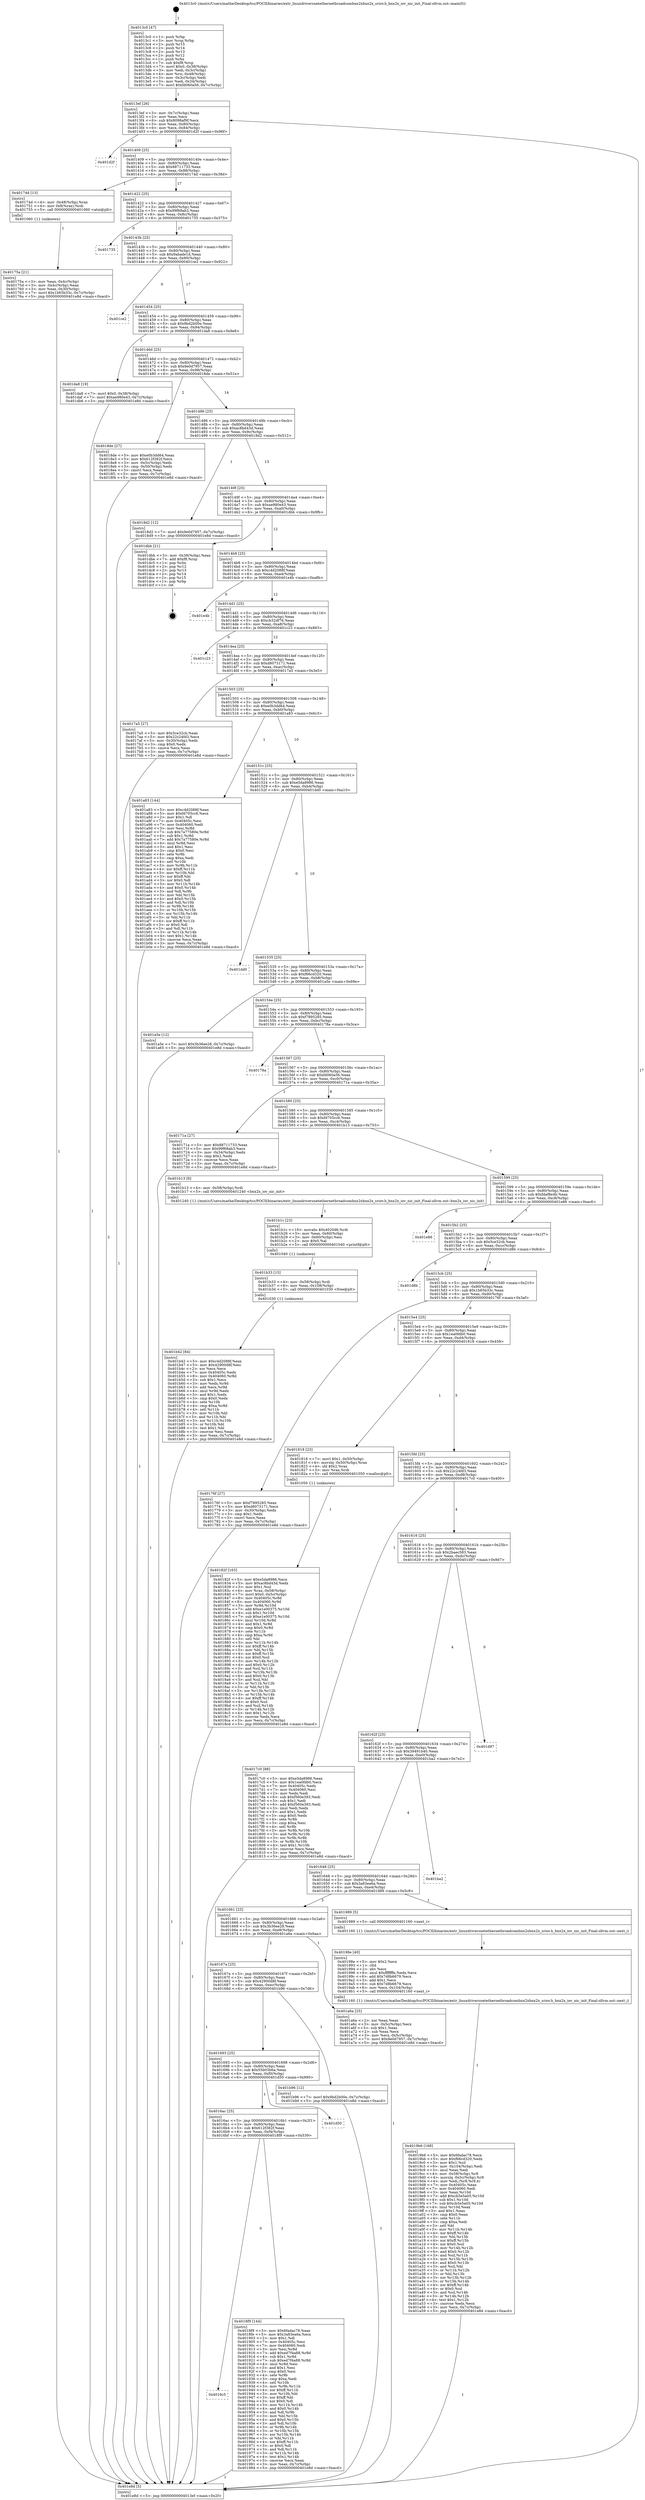 digraph "0x4013c0" {
  label = "0x4013c0 (/mnt/c/Users/mathe/Desktop/tcc/POCII/binaries/extr_linuxdriversnetethernetbroadcombnx2xbnx2x_sriov.h_bnx2x_iov_nic_init_Final-ollvm.out::main(0))"
  labelloc = "t"
  node[shape=record]

  Entry [label="",width=0.3,height=0.3,shape=circle,fillcolor=black,style=filled]
  "0x4013ef" [label="{
     0x4013ef [26]\l
     | [instrs]\l
     &nbsp;&nbsp;0x4013ef \<+3\>: mov -0x7c(%rbp),%eax\l
     &nbsp;&nbsp;0x4013f2 \<+2\>: mov %eax,%ecx\l
     &nbsp;&nbsp;0x4013f4 \<+6\>: sub $0x8098af9f,%ecx\l
     &nbsp;&nbsp;0x4013fa \<+3\>: mov %eax,-0x80(%rbp)\l
     &nbsp;&nbsp;0x4013fd \<+6\>: mov %ecx,-0x84(%rbp)\l
     &nbsp;&nbsp;0x401403 \<+6\>: je 0000000000401d2f \<main+0x96f\>\l
  }"]
  "0x401d2f" [label="{
     0x401d2f\l
  }", style=dashed]
  "0x401409" [label="{
     0x401409 [25]\l
     | [instrs]\l
     &nbsp;&nbsp;0x401409 \<+5\>: jmp 000000000040140e \<main+0x4e\>\l
     &nbsp;&nbsp;0x40140e \<+3\>: mov -0x80(%rbp),%eax\l
     &nbsp;&nbsp;0x401411 \<+5\>: sub $0x88711733,%eax\l
     &nbsp;&nbsp;0x401416 \<+6\>: mov %eax,-0x88(%rbp)\l
     &nbsp;&nbsp;0x40141c \<+6\>: je 000000000040174d \<main+0x38d\>\l
  }"]
  Exit [label="",width=0.3,height=0.3,shape=circle,fillcolor=black,style=filled,peripheries=2]
  "0x40174d" [label="{
     0x40174d [13]\l
     | [instrs]\l
     &nbsp;&nbsp;0x40174d \<+4\>: mov -0x48(%rbp),%rax\l
     &nbsp;&nbsp;0x401751 \<+4\>: mov 0x8(%rax),%rdi\l
     &nbsp;&nbsp;0x401755 \<+5\>: call 0000000000401060 \<atoi@plt\>\l
     | [calls]\l
     &nbsp;&nbsp;0x401060 \{1\} (unknown)\l
  }"]
  "0x401422" [label="{
     0x401422 [25]\l
     | [instrs]\l
     &nbsp;&nbsp;0x401422 \<+5\>: jmp 0000000000401427 \<main+0x67\>\l
     &nbsp;&nbsp;0x401427 \<+3\>: mov -0x80(%rbp),%eax\l
     &nbsp;&nbsp;0x40142a \<+5\>: sub $0x99f68ab3,%eax\l
     &nbsp;&nbsp;0x40142f \<+6\>: mov %eax,-0x8c(%rbp)\l
     &nbsp;&nbsp;0x401435 \<+6\>: je 0000000000401735 \<main+0x375\>\l
  }"]
  "0x401b42" [label="{
     0x401b42 [84]\l
     | [instrs]\l
     &nbsp;&nbsp;0x401b42 \<+5\>: mov $0xc4d2088f,%eax\l
     &nbsp;&nbsp;0x401b47 \<+5\>: mov $0x42900d8f,%esi\l
     &nbsp;&nbsp;0x401b4c \<+2\>: xor %ecx,%ecx\l
     &nbsp;&nbsp;0x401b4e \<+7\>: mov 0x40405c,%edx\l
     &nbsp;&nbsp;0x401b55 \<+8\>: mov 0x404060,%r8d\l
     &nbsp;&nbsp;0x401b5d \<+3\>: sub $0x1,%ecx\l
     &nbsp;&nbsp;0x401b60 \<+3\>: mov %edx,%r9d\l
     &nbsp;&nbsp;0x401b63 \<+3\>: add %ecx,%r9d\l
     &nbsp;&nbsp;0x401b66 \<+4\>: imul %r9d,%edx\l
     &nbsp;&nbsp;0x401b6a \<+3\>: and $0x1,%edx\l
     &nbsp;&nbsp;0x401b6d \<+3\>: cmp $0x0,%edx\l
     &nbsp;&nbsp;0x401b70 \<+4\>: sete %r10b\l
     &nbsp;&nbsp;0x401b74 \<+4\>: cmp $0xa,%r8d\l
     &nbsp;&nbsp;0x401b78 \<+4\>: setl %r11b\l
     &nbsp;&nbsp;0x401b7c \<+3\>: mov %r10b,%bl\l
     &nbsp;&nbsp;0x401b7f \<+3\>: and %r11b,%bl\l
     &nbsp;&nbsp;0x401b82 \<+3\>: xor %r11b,%r10b\l
     &nbsp;&nbsp;0x401b85 \<+3\>: or %r10b,%bl\l
     &nbsp;&nbsp;0x401b88 \<+3\>: test $0x1,%bl\l
     &nbsp;&nbsp;0x401b8b \<+3\>: cmovne %esi,%eax\l
     &nbsp;&nbsp;0x401b8e \<+3\>: mov %eax,-0x7c(%rbp)\l
     &nbsp;&nbsp;0x401b91 \<+5\>: jmp 0000000000401e8d \<main+0xacd\>\l
  }"]
  "0x401735" [label="{
     0x401735\l
  }", style=dashed]
  "0x40143b" [label="{
     0x40143b [25]\l
     | [instrs]\l
     &nbsp;&nbsp;0x40143b \<+5\>: jmp 0000000000401440 \<main+0x80\>\l
     &nbsp;&nbsp;0x401440 \<+3\>: mov -0x80(%rbp),%eax\l
     &nbsp;&nbsp;0x401443 \<+5\>: sub $0x9abade1d,%eax\l
     &nbsp;&nbsp;0x401448 \<+6\>: mov %eax,-0x90(%rbp)\l
     &nbsp;&nbsp;0x40144e \<+6\>: je 0000000000401ce2 \<main+0x922\>\l
  }"]
  "0x401b33" [label="{
     0x401b33 [15]\l
     | [instrs]\l
     &nbsp;&nbsp;0x401b33 \<+4\>: mov -0x58(%rbp),%rdi\l
     &nbsp;&nbsp;0x401b37 \<+6\>: mov %eax,-0x108(%rbp)\l
     &nbsp;&nbsp;0x401b3d \<+5\>: call 0000000000401030 \<free@plt\>\l
     | [calls]\l
     &nbsp;&nbsp;0x401030 \{1\} (unknown)\l
  }"]
  "0x401ce2" [label="{
     0x401ce2\l
  }", style=dashed]
  "0x401454" [label="{
     0x401454 [25]\l
     | [instrs]\l
     &nbsp;&nbsp;0x401454 \<+5\>: jmp 0000000000401459 \<main+0x99\>\l
     &nbsp;&nbsp;0x401459 \<+3\>: mov -0x80(%rbp),%eax\l
     &nbsp;&nbsp;0x40145c \<+5\>: sub $0x9bd2b00e,%eax\l
     &nbsp;&nbsp;0x401461 \<+6\>: mov %eax,-0x94(%rbp)\l
     &nbsp;&nbsp;0x401467 \<+6\>: je 0000000000401da8 \<main+0x9e8\>\l
  }"]
  "0x401b1c" [label="{
     0x401b1c [23]\l
     | [instrs]\l
     &nbsp;&nbsp;0x401b1c \<+10\>: movabs $0x4020d6,%rdi\l
     &nbsp;&nbsp;0x401b26 \<+3\>: mov %eax,-0x60(%rbp)\l
     &nbsp;&nbsp;0x401b29 \<+3\>: mov -0x60(%rbp),%esi\l
     &nbsp;&nbsp;0x401b2c \<+2\>: mov $0x0,%al\l
     &nbsp;&nbsp;0x401b2e \<+5\>: call 0000000000401040 \<printf@plt\>\l
     | [calls]\l
     &nbsp;&nbsp;0x401040 \{1\} (unknown)\l
  }"]
  "0x401da8" [label="{
     0x401da8 [19]\l
     | [instrs]\l
     &nbsp;&nbsp;0x401da8 \<+7\>: movl $0x0,-0x38(%rbp)\l
     &nbsp;&nbsp;0x401daf \<+7\>: movl $0xae980e43,-0x7c(%rbp)\l
     &nbsp;&nbsp;0x401db6 \<+5\>: jmp 0000000000401e8d \<main+0xacd\>\l
  }"]
  "0x40146d" [label="{
     0x40146d [25]\l
     | [instrs]\l
     &nbsp;&nbsp;0x40146d \<+5\>: jmp 0000000000401472 \<main+0xb2\>\l
     &nbsp;&nbsp;0x401472 \<+3\>: mov -0x80(%rbp),%eax\l
     &nbsp;&nbsp;0x401475 \<+5\>: sub $0x9e0d7957,%eax\l
     &nbsp;&nbsp;0x40147a \<+6\>: mov %eax,-0x98(%rbp)\l
     &nbsp;&nbsp;0x401480 \<+6\>: je 00000000004018de \<main+0x51e\>\l
  }"]
  "0x4019b6" [label="{
     0x4019b6 [168]\l
     | [instrs]\l
     &nbsp;&nbsp;0x4019b6 \<+5\>: mov $0x6fadac78,%ecx\l
     &nbsp;&nbsp;0x4019bb \<+5\>: mov $0xf66cd320,%edx\l
     &nbsp;&nbsp;0x4019c0 \<+3\>: mov $0x1,%sil\l
     &nbsp;&nbsp;0x4019c3 \<+6\>: mov -0x104(%rbp),%edi\l
     &nbsp;&nbsp;0x4019c9 \<+3\>: imul %eax,%edi\l
     &nbsp;&nbsp;0x4019cc \<+4\>: mov -0x58(%rbp),%r8\l
     &nbsp;&nbsp;0x4019d0 \<+4\>: movslq -0x5c(%rbp),%r9\l
     &nbsp;&nbsp;0x4019d4 \<+4\>: mov %edi,(%r8,%r9,4)\l
     &nbsp;&nbsp;0x4019d8 \<+7\>: mov 0x40405c,%eax\l
     &nbsp;&nbsp;0x4019df \<+7\>: mov 0x404060,%edi\l
     &nbsp;&nbsp;0x4019e6 \<+3\>: mov %eax,%r10d\l
     &nbsp;&nbsp;0x4019e9 \<+7\>: add $0xcb5e5a05,%r10d\l
     &nbsp;&nbsp;0x4019f0 \<+4\>: sub $0x1,%r10d\l
     &nbsp;&nbsp;0x4019f4 \<+7\>: sub $0xcb5e5a05,%r10d\l
     &nbsp;&nbsp;0x4019fb \<+4\>: imul %r10d,%eax\l
     &nbsp;&nbsp;0x4019ff \<+3\>: and $0x1,%eax\l
     &nbsp;&nbsp;0x401a02 \<+3\>: cmp $0x0,%eax\l
     &nbsp;&nbsp;0x401a05 \<+4\>: sete %r11b\l
     &nbsp;&nbsp;0x401a09 \<+3\>: cmp $0xa,%edi\l
     &nbsp;&nbsp;0x401a0c \<+3\>: setl %bl\l
     &nbsp;&nbsp;0x401a0f \<+3\>: mov %r11b,%r14b\l
     &nbsp;&nbsp;0x401a12 \<+4\>: xor $0xff,%r14b\l
     &nbsp;&nbsp;0x401a16 \<+3\>: mov %bl,%r15b\l
     &nbsp;&nbsp;0x401a19 \<+4\>: xor $0xff,%r15b\l
     &nbsp;&nbsp;0x401a1d \<+4\>: xor $0x0,%sil\l
     &nbsp;&nbsp;0x401a21 \<+3\>: mov %r14b,%r12b\l
     &nbsp;&nbsp;0x401a24 \<+4\>: and $0x0,%r12b\l
     &nbsp;&nbsp;0x401a28 \<+3\>: and %sil,%r11b\l
     &nbsp;&nbsp;0x401a2b \<+3\>: mov %r15b,%r13b\l
     &nbsp;&nbsp;0x401a2e \<+4\>: and $0x0,%r13b\l
     &nbsp;&nbsp;0x401a32 \<+3\>: and %sil,%bl\l
     &nbsp;&nbsp;0x401a35 \<+3\>: or %r11b,%r12b\l
     &nbsp;&nbsp;0x401a38 \<+3\>: or %bl,%r13b\l
     &nbsp;&nbsp;0x401a3b \<+3\>: xor %r13b,%r12b\l
     &nbsp;&nbsp;0x401a3e \<+3\>: or %r15b,%r14b\l
     &nbsp;&nbsp;0x401a41 \<+4\>: xor $0xff,%r14b\l
     &nbsp;&nbsp;0x401a45 \<+4\>: or $0x0,%sil\l
     &nbsp;&nbsp;0x401a49 \<+3\>: and %sil,%r14b\l
     &nbsp;&nbsp;0x401a4c \<+3\>: or %r14b,%r12b\l
     &nbsp;&nbsp;0x401a4f \<+4\>: test $0x1,%r12b\l
     &nbsp;&nbsp;0x401a53 \<+3\>: cmovne %edx,%ecx\l
     &nbsp;&nbsp;0x401a56 \<+3\>: mov %ecx,-0x7c(%rbp)\l
     &nbsp;&nbsp;0x401a59 \<+5\>: jmp 0000000000401e8d \<main+0xacd\>\l
  }"]
  "0x4018de" [label="{
     0x4018de [27]\l
     | [instrs]\l
     &nbsp;&nbsp;0x4018de \<+5\>: mov $0xe0b3dd64,%eax\l
     &nbsp;&nbsp;0x4018e3 \<+5\>: mov $0x612f382f,%ecx\l
     &nbsp;&nbsp;0x4018e8 \<+3\>: mov -0x5c(%rbp),%edx\l
     &nbsp;&nbsp;0x4018eb \<+3\>: cmp -0x50(%rbp),%edx\l
     &nbsp;&nbsp;0x4018ee \<+3\>: cmovl %ecx,%eax\l
     &nbsp;&nbsp;0x4018f1 \<+3\>: mov %eax,-0x7c(%rbp)\l
     &nbsp;&nbsp;0x4018f4 \<+5\>: jmp 0000000000401e8d \<main+0xacd\>\l
  }"]
  "0x401486" [label="{
     0x401486 [25]\l
     | [instrs]\l
     &nbsp;&nbsp;0x401486 \<+5\>: jmp 000000000040148b \<main+0xcb\>\l
     &nbsp;&nbsp;0x40148b \<+3\>: mov -0x80(%rbp),%eax\l
     &nbsp;&nbsp;0x40148e \<+5\>: sub $0xac8bd43d,%eax\l
     &nbsp;&nbsp;0x401493 \<+6\>: mov %eax,-0x9c(%rbp)\l
     &nbsp;&nbsp;0x401499 \<+6\>: je 00000000004018d2 \<main+0x512\>\l
  }"]
  "0x40198e" [label="{
     0x40198e [40]\l
     | [instrs]\l
     &nbsp;&nbsp;0x40198e \<+5\>: mov $0x2,%ecx\l
     &nbsp;&nbsp;0x401993 \<+1\>: cltd\l
     &nbsp;&nbsp;0x401994 \<+2\>: idiv %ecx\l
     &nbsp;&nbsp;0x401996 \<+6\>: imul $0xfffffffe,%edx,%ecx\l
     &nbsp;&nbsp;0x40199c \<+6\>: add $0x7d8b6679,%ecx\l
     &nbsp;&nbsp;0x4019a2 \<+3\>: add $0x1,%ecx\l
     &nbsp;&nbsp;0x4019a5 \<+6\>: sub $0x7d8b6679,%ecx\l
     &nbsp;&nbsp;0x4019ab \<+6\>: mov %ecx,-0x104(%rbp)\l
     &nbsp;&nbsp;0x4019b1 \<+5\>: call 0000000000401160 \<next_i\>\l
     | [calls]\l
     &nbsp;&nbsp;0x401160 \{1\} (/mnt/c/Users/mathe/Desktop/tcc/POCII/binaries/extr_linuxdriversnetethernetbroadcombnx2xbnx2x_sriov.h_bnx2x_iov_nic_init_Final-ollvm.out::next_i)\l
  }"]
  "0x4018d2" [label="{
     0x4018d2 [12]\l
     | [instrs]\l
     &nbsp;&nbsp;0x4018d2 \<+7\>: movl $0x9e0d7957,-0x7c(%rbp)\l
     &nbsp;&nbsp;0x4018d9 \<+5\>: jmp 0000000000401e8d \<main+0xacd\>\l
  }"]
  "0x40149f" [label="{
     0x40149f [25]\l
     | [instrs]\l
     &nbsp;&nbsp;0x40149f \<+5\>: jmp 00000000004014a4 \<main+0xe4\>\l
     &nbsp;&nbsp;0x4014a4 \<+3\>: mov -0x80(%rbp),%eax\l
     &nbsp;&nbsp;0x4014a7 \<+5\>: sub $0xae980e43,%eax\l
     &nbsp;&nbsp;0x4014ac \<+6\>: mov %eax,-0xa0(%rbp)\l
     &nbsp;&nbsp;0x4014b2 \<+6\>: je 0000000000401dbb \<main+0x9fb\>\l
  }"]
  "0x4016c5" [label="{
     0x4016c5\l
  }", style=dashed]
  "0x401dbb" [label="{
     0x401dbb [21]\l
     | [instrs]\l
     &nbsp;&nbsp;0x401dbb \<+3\>: mov -0x38(%rbp),%eax\l
     &nbsp;&nbsp;0x401dbe \<+7\>: add $0xf8,%rsp\l
     &nbsp;&nbsp;0x401dc5 \<+1\>: pop %rbx\l
     &nbsp;&nbsp;0x401dc6 \<+2\>: pop %r12\l
     &nbsp;&nbsp;0x401dc8 \<+2\>: pop %r13\l
     &nbsp;&nbsp;0x401dca \<+2\>: pop %r14\l
     &nbsp;&nbsp;0x401dcc \<+2\>: pop %r15\l
     &nbsp;&nbsp;0x401dce \<+1\>: pop %rbp\l
     &nbsp;&nbsp;0x401dcf \<+1\>: ret\l
  }"]
  "0x4014b8" [label="{
     0x4014b8 [25]\l
     | [instrs]\l
     &nbsp;&nbsp;0x4014b8 \<+5\>: jmp 00000000004014bd \<main+0xfd\>\l
     &nbsp;&nbsp;0x4014bd \<+3\>: mov -0x80(%rbp),%eax\l
     &nbsp;&nbsp;0x4014c0 \<+5\>: sub $0xc4d2088f,%eax\l
     &nbsp;&nbsp;0x4014c5 \<+6\>: mov %eax,-0xa4(%rbp)\l
     &nbsp;&nbsp;0x4014cb \<+6\>: je 0000000000401e4b \<main+0xa8b\>\l
  }"]
  "0x4018f9" [label="{
     0x4018f9 [144]\l
     | [instrs]\l
     &nbsp;&nbsp;0x4018f9 \<+5\>: mov $0x6fadac78,%eax\l
     &nbsp;&nbsp;0x4018fe \<+5\>: mov $0x3a83ea6a,%ecx\l
     &nbsp;&nbsp;0x401903 \<+2\>: mov $0x1,%dl\l
     &nbsp;&nbsp;0x401905 \<+7\>: mov 0x40405c,%esi\l
     &nbsp;&nbsp;0x40190c \<+7\>: mov 0x404060,%edi\l
     &nbsp;&nbsp;0x401913 \<+3\>: mov %esi,%r8d\l
     &nbsp;&nbsp;0x401916 \<+7\>: add $0xed7f4a88,%r8d\l
     &nbsp;&nbsp;0x40191d \<+4\>: sub $0x1,%r8d\l
     &nbsp;&nbsp;0x401921 \<+7\>: sub $0xed7f4a88,%r8d\l
     &nbsp;&nbsp;0x401928 \<+4\>: imul %r8d,%esi\l
     &nbsp;&nbsp;0x40192c \<+3\>: and $0x1,%esi\l
     &nbsp;&nbsp;0x40192f \<+3\>: cmp $0x0,%esi\l
     &nbsp;&nbsp;0x401932 \<+4\>: sete %r9b\l
     &nbsp;&nbsp;0x401936 \<+3\>: cmp $0xa,%edi\l
     &nbsp;&nbsp;0x401939 \<+4\>: setl %r10b\l
     &nbsp;&nbsp;0x40193d \<+3\>: mov %r9b,%r11b\l
     &nbsp;&nbsp;0x401940 \<+4\>: xor $0xff,%r11b\l
     &nbsp;&nbsp;0x401944 \<+3\>: mov %r10b,%bl\l
     &nbsp;&nbsp;0x401947 \<+3\>: xor $0xff,%bl\l
     &nbsp;&nbsp;0x40194a \<+3\>: xor $0x0,%dl\l
     &nbsp;&nbsp;0x40194d \<+3\>: mov %r11b,%r14b\l
     &nbsp;&nbsp;0x401950 \<+4\>: and $0x0,%r14b\l
     &nbsp;&nbsp;0x401954 \<+3\>: and %dl,%r9b\l
     &nbsp;&nbsp;0x401957 \<+3\>: mov %bl,%r15b\l
     &nbsp;&nbsp;0x40195a \<+4\>: and $0x0,%r15b\l
     &nbsp;&nbsp;0x40195e \<+3\>: and %dl,%r10b\l
     &nbsp;&nbsp;0x401961 \<+3\>: or %r9b,%r14b\l
     &nbsp;&nbsp;0x401964 \<+3\>: or %r10b,%r15b\l
     &nbsp;&nbsp;0x401967 \<+3\>: xor %r15b,%r14b\l
     &nbsp;&nbsp;0x40196a \<+3\>: or %bl,%r11b\l
     &nbsp;&nbsp;0x40196d \<+4\>: xor $0xff,%r11b\l
     &nbsp;&nbsp;0x401971 \<+3\>: or $0x0,%dl\l
     &nbsp;&nbsp;0x401974 \<+3\>: and %dl,%r11b\l
     &nbsp;&nbsp;0x401977 \<+3\>: or %r11b,%r14b\l
     &nbsp;&nbsp;0x40197a \<+4\>: test $0x1,%r14b\l
     &nbsp;&nbsp;0x40197e \<+3\>: cmovne %ecx,%eax\l
     &nbsp;&nbsp;0x401981 \<+3\>: mov %eax,-0x7c(%rbp)\l
     &nbsp;&nbsp;0x401984 \<+5\>: jmp 0000000000401e8d \<main+0xacd\>\l
  }"]
  "0x401e4b" [label="{
     0x401e4b\l
  }", style=dashed]
  "0x4014d1" [label="{
     0x4014d1 [25]\l
     | [instrs]\l
     &nbsp;&nbsp;0x4014d1 \<+5\>: jmp 00000000004014d6 \<main+0x116\>\l
     &nbsp;&nbsp;0x4014d6 \<+3\>: mov -0x80(%rbp),%eax\l
     &nbsp;&nbsp;0x4014d9 \<+5\>: sub $0xcb32df76,%eax\l
     &nbsp;&nbsp;0x4014de \<+6\>: mov %eax,-0xa8(%rbp)\l
     &nbsp;&nbsp;0x4014e4 \<+6\>: je 0000000000401c23 \<main+0x863\>\l
  }"]
  "0x4016ac" [label="{
     0x4016ac [25]\l
     | [instrs]\l
     &nbsp;&nbsp;0x4016ac \<+5\>: jmp 00000000004016b1 \<main+0x2f1\>\l
     &nbsp;&nbsp;0x4016b1 \<+3\>: mov -0x80(%rbp),%eax\l
     &nbsp;&nbsp;0x4016b4 \<+5\>: sub $0x612f382f,%eax\l
     &nbsp;&nbsp;0x4016b9 \<+6\>: mov %eax,-0xf4(%rbp)\l
     &nbsp;&nbsp;0x4016bf \<+6\>: je 00000000004018f9 \<main+0x539\>\l
  }"]
  "0x401c23" [label="{
     0x401c23\l
  }", style=dashed]
  "0x4014ea" [label="{
     0x4014ea [25]\l
     | [instrs]\l
     &nbsp;&nbsp;0x4014ea \<+5\>: jmp 00000000004014ef \<main+0x12f\>\l
     &nbsp;&nbsp;0x4014ef \<+3\>: mov -0x80(%rbp),%eax\l
     &nbsp;&nbsp;0x4014f2 \<+5\>: sub $0xd8073171,%eax\l
     &nbsp;&nbsp;0x4014f7 \<+6\>: mov %eax,-0xac(%rbp)\l
     &nbsp;&nbsp;0x4014fd \<+6\>: je 00000000004017a5 \<main+0x3e5\>\l
  }"]
  "0x401d50" [label="{
     0x401d50\l
  }", style=dashed]
  "0x4017a5" [label="{
     0x4017a5 [27]\l
     | [instrs]\l
     &nbsp;&nbsp;0x4017a5 \<+5\>: mov $0x5ce32cb,%eax\l
     &nbsp;&nbsp;0x4017aa \<+5\>: mov $0x22c24fd3,%ecx\l
     &nbsp;&nbsp;0x4017af \<+3\>: mov -0x30(%rbp),%edx\l
     &nbsp;&nbsp;0x4017b2 \<+3\>: cmp $0x0,%edx\l
     &nbsp;&nbsp;0x4017b5 \<+3\>: cmove %ecx,%eax\l
     &nbsp;&nbsp;0x4017b8 \<+3\>: mov %eax,-0x7c(%rbp)\l
     &nbsp;&nbsp;0x4017bb \<+5\>: jmp 0000000000401e8d \<main+0xacd\>\l
  }"]
  "0x401503" [label="{
     0x401503 [25]\l
     | [instrs]\l
     &nbsp;&nbsp;0x401503 \<+5\>: jmp 0000000000401508 \<main+0x148\>\l
     &nbsp;&nbsp;0x401508 \<+3\>: mov -0x80(%rbp),%eax\l
     &nbsp;&nbsp;0x40150b \<+5\>: sub $0xe0b3dd64,%eax\l
     &nbsp;&nbsp;0x401510 \<+6\>: mov %eax,-0xb0(%rbp)\l
     &nbsp;&nbsp;0x401516 \<+6\>: je 0000000000401a83 \<main+0x6c3\>\l
  }"]
  "0x401693" [label="{
     0x401693 [25]\l
     | [instrs]\l
     &nbsp;&nbsp;0x401693 \<+5\>: jmp 0000000000401698 \<main+0x2d8\>\l
     &nbsp;&nbsp;0x401698 \<+3\>: mov -0x80(%rbp),%eax\l
     &nbsp;&nbsp;0x40169b \<+5\>: sub $0x55b03b6a,%eax\l
     &nbsp;&nbsp;0x4016a0 \<+6\>: mov %eax,-0xf0(%rbp)\l
     &nbsp;&nbsp;0x4016a6 \<+6\>: je 0000000000401d50 \<main+0x990\>\l
  }"]
  "0x401a83" [label="{
     0x401a83 [144]\l
     | [instrs]\l
     &nbsp;&nbsp;0x401a83 \<+5\>: mov $0xc4d2088f,%eax\l
     &nbsp;&nbsp;0x401a88 \<+5\>: mov $0xfd705cc6,%ecx\l
     &nbsp;&nbsp;0x401a8d \<+2\>: mov $0x1,%dl\l
     &nbsp;&nbsp;0x401a8f \<+7\>: mov 0x40405c,%esi\l
     &nbsp;&nbsp;0x401a96 \<+7\>: mov 0x404060,%edi\l
     &nbsp;&nbsp;0x401a9d \<+3\>: mov %esi,%r8d\l
     &nbsp;&nbsp;0x401aa0 \<+7\>: sub $0x7a77580e,%r8d\l
     &nbsp;&nbsp;0x401aa7 \<+4\>: sub $0x1,%r8d\l
     &nbsp;&nbsp;0x401aab \<+7\>: add $0x7a77580e,%r8d\l
     &nbsp;&nbsp;0x401ab2 \<+4\>: imul %r8d,%esi\l
     &nbsp;&nbsp;0x401ab6 \<+3\>: and $0x1,%esi\l
     &nbsp;&nbsp;0x401ab9 \<+3\>: cmp $0x0,%esi\l
     &nbsp;&nbsp;0x401abc \<+4\>: sete %r9b\l
     &nbsp;&nbsp;0x401ac0 \<+3\>: cmp $0xa,%edi\l
     &nbsp;&nbsp;0x401ac3 \<+4\>: setl %r10b\l
     &nbsp;&nbsp;0x401ac7 \<+3\>: mov %r9b,%r11b\l
     &nbsp;&nbsp;0x401aca \<+4\>: xor $0xff,%r11b\l
     &nbsp;&nbsp;0x401ace \<+3\>: mov %r10b,%bl\l
     &nbsp;&nbsp;0x401ad1 \<+3\>: xor $0xff,%bl\l
     &nbsp;&nbsp;0x401ad4 \<+3\>: xor $0x0,%dl\l
     &nbsp;&nbsp;0x401ad7 \<+3\>: mov %r11b,%r14b\l
     &nbsp;&nbsp;0x401ada \<+4\>: and $0x0,%r14b\l
     &nbsp;&nbsp;0x401ade \<+3\>: and %dl,%r9b\l
     &nbsp;&nbsp;0x401ae1 \<+3\>: mov %bl,%r15b\l
     &nbsp;&nbsp;0x401ae4 \<+4\>: and $0x0,%r15b\l
     &nbsp;&nbsp;0x401ae8 \<+3\>: and %dl,%r10b\l
     &nbsp;&nbsp;0x401aeb \<+3\>: or %r9b,%r14b\l
     &nbsp;&nbsp;0x401aee \<+3\>: or %r10b,%r15b\l
     &nbsp;&nbsp;0x401af1 \<+3\>: xor %r15b,%r14b\l
     &nbsp;&nbsp;0x401af4 \<+3\>: or %bl,%r11b\l
     &nbsp;&nbsp;0x401af7 \<+4\>: xor $0xff,%r11b\l
     &nbsp;&nbsp;0x401afb \<+3\>: or $0x0,%dl\l
     &nbsp;&nbsp;0x401afe \<+3\>: and %dl,%r11b\l
     &nbsp;&nbsp;0x401b01 \<+3\>: or %r11b,%r14b\l
     &nbsp;&nbsp;0x401b04 \<+4\>: test $0x1,%r14b\l
     &nbsp;&nbsp;0x401b08 \<+3\>: cmovne %ecx,%eax\l
     &nbsp;&nbsp;0x401b0b \<+3\>: mov %eax,-0x7c(%rbp)\l
     &nbsp;&nbsp;0x401b0e \<+5\>: jmp 0000000000401e8d \<main+0xacd\>\l
  }"]
  "0x40151c" [label="{
     0x40151c [25]\l
     | [instrs]\l
     &nbsp;&nbsp;0x40151c \<+5\>: jmp 0000000000401521 \<main+0x161\>\l
     &nbsp;&nbsp;0x401521 \<+3\>: mov -0x80(%rbp),%eax\l
     &nbsp;&nbsp;0x401524 \<+5\>: sub $0xe5da8986,%eax\l
     &nbsp;&nbsp;0x401529 \<+6\>: mov %eax,-0xb4(%rbp)\l
     &nbsp;&nbsp;0x40152f \<+6\>: je 0000000000401dd0 \<main+0xa10\>\l
  }"]
  "0x401b96" [label="{
     0x401b96 [12]\l
     | [instrs]\l
     &nbsp;&nbsp;0x401b96 \<+7\>: movl $0x9bd2b00e,-0x7c(%rbp)\l
     &nbsp;&nbsp;0x401b9d \<+5\>: jmp 0000000000401e8d \<main+0xacd\>\l
  }"]
  "0x401dd0" [label="{
     0x401dd0\l
  }", style=dashed]
  "0x401535" [label="{
     0x401535 [25]\l
     | [instrs]\l
     &nbsp;&nbsp;0x401535 \<+5\>: jmp 000000000040153a \<main+0x17a\>\l
     &nbsp;&nbsp;0x40153a \<+3\>: mov -0x80(%rbp),%eax\l
     &nbsp;&nbsp;0x40153d \<+5\>: sub $0xf66cd320,%eax\l
     &nbsp;&nbsp;0x401542 \<+6\>: mov %eax,-0xb8(%rbp)\l
     &nbsp;&nbsp;0x401548 \<+6\>: je 0000000000401a5e \<main+0x69e\>\l
  }"]
  "0x40167a" [label="{
     0x40167a [25]\l
     | [instrs]\l
     &nbsp;&nbsp;0x40167a \<+5\>: jmp 000000000040167f \<main+0x2bf\>\l
     &nbsp;&nbsp;0x40167f \<+3\>: mov -0x80(%rbp),%eax\l
     &nbsp;&nbsp;0x401682 \<+5\>: sub $0x42900d8f,%eax\l
     &nbsp;&nbsp;0x401687 \<+6\>: mov %eax,-0xec(%rbp)\l
     &nbsp;&nbsp;0x40168d \<+6\>: je 0000000000401b96 \<main+0x7d6\>\l
  }"]
  "0x401a5e" [label="{
     0x401a5e [12]\l
     | [instrs]\l
     &nbsp;&nbsp;0x401a5e \<+7\>: movl $0x3b36ee28,-0x7c(%rbp)\l
     &nbsp;&nbsp;0x401a65 \<+5\>: jmp 0000000000401e8d \<main+0xacd\>\l
  }"]
  "0x40154e" [label="{
     0x40154e [25]\l
     | [instrs]\l
     &nbsp;&nbsp;0x40154e \<+5\>: jmp 0000000000401553 \<main+0x193\>\l
     &nbsp;&nbsp;0x401553 \<+3\>: mov -0x80(%rbp),%eax\l
     &nbsp;&nbsp;0x401556 \<+5\>: sub $0xf7895285,%eax\l
     &nbsp;&nbsp;0x40155b \<+6\>: mov %eax,-0xbc(%rbp)\l
     &nbsp;&nbsp;0x401561 \<+6\>: je 000000000040178a \<main+0x3ca\>\l
  }"]
  "0x401a6a" [label="{
     0x401a6a [25]\l
     | [instrs]\l
     &nbsp;&nbsp;0x401a6a \<+2\>: xor %eax,%eax\l
     &nbsp;&nbsp;0x401a6c \<+3\>: mov -0x5c(%rbp),%ecx\l
     &nbsp;&nbsp;0x401a6f \<+3\>: sub $0x1,%eax\l
     &nbsp;&nbsp;0x401a72 \<+2\>: sub %eax,%ecx\l
     &nbsp;&nbsp;0x401a74 \<+3\>: mov %ecx,-0x5c(%rbp)\l
     &nbsp;&nbsp;0x401a77 \<+7\>: movl $0x9e0d7957,-0x7c(%rbp)\l
     &nbsp;&nbsp;0x401a7e \<+5\>: jmp 0000000000401e8d \<main+0xacd\>\l
  }"]
  "0x40178a" [label="{
     0x40178a\l
  }", style=dashed]
  "0x401567" [label="{
     0x401567 [25]\l
     | [instrs]\l
     &nbsp;&nbsp;0x401567 \<+5\>: jmp 000000000040156c \<main+0x1ac\>\l
     &nbsp;&nbsp;0x40156c \<+3\>: mov -0x80(%rbp),%eax\l
     &nbsp;&nbsp;0x40156f \<+5\>: sub $0xfd060a56,%eax\l
     &nbsp;&nbsp;0x401574 \<+6\>: mov %eax,-0xc0(%rbp)\l
     &nbsp;&nbsp;0x40157a \<+6\>: je 000000000040171a \<main+0x35a\>\l
  }"]
  "0x401661" [label="{
     0x401661 [25]\l
     | [instrs]\l
     &nbsp;&nbsp;0x401661 \<+5\>: jmp 0000000000401666 \<main+0x2a6\>\l
     &nbsp;&nbsp;0x401666 \<+3\>: mov -0x80(%rbp),%eax\l
     &nbsp;&nbsp;0x401669 \<+5\>: sub $0x3b36ee28,%eax\l
     &nbsp;&nbsp;0x40166e \<+6\>: mov %eax,-0xe8(%rbp)\l
     &nbsp;&nbsp;0x401674 \<+6\>: je 0000000000401a6a \<main+0x6aa\>\l
  }"]
  "0x40171a" [label="{
     0x40171a [27]\l
     | [instrs]\l
     &nbsp;&nbsp;0x40171a \<+5\>: mov $0x88711733,%eax\l
     &nbsp;&nbsp;0x40171f \<+5\>: mov $0x99f68ab3,%ecx\l
     &nbsp;&nbsp;0x401724 \<+3\>: mov -0x34(%rbp),%edx\l
     &nbsp;&nbsp;0x401727 \<+3\>: cmp $0x2,%edx\l
     &nbsp;&nbsp;0x40172a \<+3\>: cmovne %ecx,%eax\l
     &nbsp;&nbsp;0x40172d \<+3\>: mov %eax,-0x7c(%rbp)\l
     &nbsp;&nbsp;0x401730 \<+5\>: jmp 0000000000401e8d \<main+0xacd\>\l
  }"]
  "0x401580" [label="{
     0x401580 [25]\l
     | [instrs]\l
     &nbsp;&nbsp;0x401580 \<+5\>: jmp 0000000000401585 \<main+0x1c5\>\l
     &nbsp;&nbsp;0x401585 \<+3\>: mov -0x80(%rbp),%eax\l
     &nbsp;&nbsp;0x401588 \<+5\>: sub $0xfd705cc6,%eax\l
     &nbsp;&nbsp;0x40158d \<+6\>: mov %eax,-0xc4(%rbp)\l
     &nbsp;&nbsp;0x401593 \<+6\>: je 0000000000401b13 \<main+0x753\>\l
  }"]
  "0x401e8d" [label="{
     0x401e8d [5]\l
     | [instrs]\l
     &nbsp;&nbsp;0x401e8d \<+5\>: jmp 00000000004013ef \<main+0x2f\>\l
  }"]
  "0x4013c0" [label="{
     0x4013c0 [47]\l
     | [instrs]\l
     &nbsp;&nbsp;0x4013c0 \<+1\>: push %rbp\l
     &nbsp;&nbsp;0x4013c1 \<+3\>: mov %rsp,%rbp\l
     &nbsp;&nbsp;0x4013c4 \<+2\>: push %r15\l
     &nbsp;&nbsp;0x4013c6 \<+2\>: push %r14\l
     &nbsp;&nbsp;0x4013c8 \<+2\>: push %r13\l
     &nbsp;&nbsp;0x4013ca \<+2\>: push %r12\l
     &nbsp;&nbsp;0x4013cc \<+1\>: push %rbx\l
     &nbsp;&nbsp;0x4013cd \<+7\>: sub $0xf8,%rsp\l
     &nbsp;&nbsp;0x4013d4 \<+7\>: movl $0x0,-0x38(%rbp)\l
     &nbsp;&nbsp;0x4013db \<+3\>: mov %edi,-0x3c(%rbp)\l
     &nbsp;&nbsp;0x4013de \<+4\>: mov %rsi,-0x48(%rbp)\l
     &nbsp;&nbsp;0x4013e2 \<+3\>: mov -0x3c(%rbp),%edi\l
     &nbsp;&nbsp;0x4013e5 \<+3\>: mov %edi,-0x34(%rbp)\l
     &nbsp;&nbsp;0x4013e8 \<+7\>: movl $0xfd060a56,-0x7c(%rbp)\l
  }"]
  "0x40175a" [label="{
     0x40175a [21]\l
     | [instrs]\l
     &nbsp;&nbsp;0x40175a \<+3\>: mov %eax,-0x4c(%rbp)\l
     &nbsp;&nbsp;0x40175d \<+3\>: mov -0x4c(%rbp),%eax\l
     &nbsp;&nbsp;0x401760 \<+3\>: mov %eax,-0x30(%rbp)\l
     &nbsp;&nbsp;0x401763 \<+7\>: movl $0x1b65b33c,-0x7c(%rbp)\l
     &nbsp;&nbsp;0x40176a \<+5\>: jmp 0000000000401e8d \<main+0xacd\>\l
  }"]
  "0x401989" [label="{
     0x401989 [5]\l
     | [instrs]\l
     &nbsp;&nbsp;0x401989 \<+5\>: call 0000000000401160 \<next_i\>\l
     | [calls]\l
     &nbsp;&nbsp;0x401160 \{1\} (/mnt/c/Users/mathe/Desktop/tcc/POCII/binaries/extr_linuxdriversnetethernetbroadcombnx2xbnx2x_sriov.h_bnx2x_iov_nic_init_Final-ollvm.out::next_i)\l
  }"]
  "0x401b13" [label="{
     0x401b13 [9]\l
     | [instrs]\l
     &nbsp;&nbsp;0x401b13 \<+4\>: mov -0x58(%rbp),%rdi\l
     &nbsp;&nbsp;0x401b17 \<+5\>: call 0000000000401240 \<bnx2x_iov_nic_init\>\l
     | [calls]\l
     &nbsp;&nbsp;0x401240 \{1\} (/mnt/c/Users/mathe/Desktop/tcc/POCII/binaries/extr_linuxdriversnetethernetbroadcombnx2xbnx2x_sriov.h_bnx2x_iov_nic_init_Final-ollvm.out::bnx2x_iov_nic_init)\l
  }"]
  "0x401599" [label="{
     0x401599 [25]\l
     | [instrs]\l
     &nbsp;&nbsp;0x401599 \<+5\>: jmp 000000000040159e \<main+0x1de\>\l
     &nbsp;&nbsp;0x40159e \<+3\>: mov -0x80(%rbp),%eax\l
     &nbsp;&nbsp;0x4015a1 \<+5\>: sub $0xfdaf8e4b,%eax\l
     &nbsp;&nbsp;0x4015a6 \<+6\>: mov %eax,-0xc8(%rbp)\l
     &nbsp;&nbsp;0x4015ac \<+6\>: je 0000000000401e86 \<main+0xac6\>\l
  }"]
  "0x401648" [label="{
     0x401648 [25]\l
     | [instrs]\l
     &nbsp;&nbsp;0x401648 \<+5\>: jmp 000000000040164d \<main+0x28d\>\l
     &nbsp;&nbsp;0x40164d \<+3\>: mov -0x80(%rbp),%eax\l
     &nbsp;&nbsp;0x401650 \<+5\>: sub $0x3a83ea6a,%eax\l
     &nbsp;&nbsp;0x401655 \<+6\>: mov %eax,-0xe4(%rbp)\l
     &nbsp;&nbsp;0x40165b \<+6\>: je 0000000000401989 \<main+0x5c9\>\l
  }"]
  "0x401e86" [label="{
     0x401e86\l
  }", style=dashed]
  "0x4015b2" [label="{
     0x4015b2 [25]\l
     | [instrs]\l
     &nbsp;&nbsp;0x4015b2 \<+5\>: jmp 00000000004015b7 \<main+0x1f7\>\l
     &nbsp;&nbsp;0x4015b7 \<+3\>: mov -0x80(%rbp),%eax\l
     &nbsp;&nbsp;0x4015ba \<+5\>: sub $0x5ce32cb,%eax\l
     &nbsp;&nbsp;0x4015bf \<+6\>: mov %eax,-0xcc(%rbp)\l
     &nbsp;&nbsp;0x4015c5 \<+6\>: je 0000000000401d8b \<main+0x9cb\>\l
  }"]
  "0x401ba2" [label="{
     0x401ba2\l
  }", style=dashed]
  "0x401d8b" [label="{
     0x401d8b\l
  }", style=dashed]
  "0x4015cb" [label="{
     0x4015cb [25]\l
     | [instrs]\l
     &nbsp;&nbsp;0x4015cb \<+5\>: jmp 00000000004015d0 \<main+0x210\>\l
     &nbsp;&nbsp;0x4015d0 \<+3\>: mov -0x80(%rbp),%eax\l
     &nbsp;&nbsp;0x4015d3 \<+5\>: sub $0x1b65b33c,%eax\l
     &nbsp;&nbsp;0x4015d8 \<+6\>: mov %eax,-0xd0(%rbp)\l
     &nbsp;&nbsp;0x4015de \<+6\>: je 000000000040176f \<main+0x3af\>\l
  }"]
  "0x40162f" [label="{
     0x40162f [25]\l
     | [instrs]\l
     &nbsp;&nbsp;0x40162f \<+5\>: jmp 0000000000401634 \<main+0x274\>\l
     &nbsp;&nbsp;0x401634 \<+3\>: mov -0x80(%rbp),%eax\l
     &nbsp;&nbsp;0x401637 \<+5\>: sub $0x39491b40,%eax\l
     &nbsp;&nbsp;0x40163c \<+6\>: mov %eax,-0xe0(%rbp)\l
     &nbsp;&nbsp;0x401642 \<+6\>: je 0000000000401ba2 \<main+0x7e2\>\l
  }"]
  "0x40176f" [label="{
     0x40176f [27]\l
     | [instrs]\l
     &nbsp;&nbsp;0x40176f \<+5\>: mov $0xf7895285,%eax\l
     &nbsp;&nbsp;0x401774 \<+5\>: mov $0xd8073171,%ecx\l
     &nbsp;&nbsp;0x401779 \<+3\>: mov -0x30(%rbp),%edx\l
     &nbsp;&nbsp;0x40177c \<+3\>: cmp $0x1,%edx\l
     &nbsp;&nbsp;0x40177f \<+3\>: cmovl %ecx,%eax\l
     &nbsp;&nbsp;0x401782 \<+3\>: mov %eax,-0x7c(%rbp)\l
     &nbsp;&nbsp;0x401785 \<+5\>: jmp 0000000000401e8d \<main+0xacd\>\l
  }"]
  "0x4015e4" [label="{
     0x4015e4 [25]\l
     | [instrs]\l
     &nbsp;&nbsp;0x4015e4 \<+5\>: jmp 00000000004015e9 \<main+0x229\>\l
     &nbsp;&nbsp;0x4015e9 \<+3\>: mov -0x80(%rbp),%eax\l
     &nbsp;&nbsp;0x4015ec \<+5\>: sub $0x1ea0fdb0,%eax\l
     &nbsp;&nbsp;0x4015f1 \<+6\>: mov %eax,-0xd4(%rbp)\l
     &nbsp;&nbsp;0x4015f7 \<+6\>: je 0000000000401818 \<main+0x458\>\l
  }"]
  "0x401d97" [label="{
     0x401d97\l
  }", style=dashed]
  "0x401818" [label="{
     0x401818 [23]\l
     | [instrs]\l
     &nbsp;&nbsp;0x401818 \<+7\>: movl $0x1,-0x50(%rbp)\l
     &nbsp;&nbsp;0x40181f \<+4\>: movslq -0x50(%rbp),%rax\l
     &nbsp;&nbsp;0x401823 \<+4\>: shl $0x2,%rax\l
     &nbsp;&nbsp;0x401827 \<+3\>: mov %rax,%rdi\l
     &nbsp;&nbsp;0x40182a \<+5\>: call 0000000000401050 \<malloc@plt\>\l
     | [calls]\l
     &nbsp;&nbsp;0x401050 \{1\} (unknown)\l
  }"]
  "0x4015fd" [label="{
     0x4015fd [25]\l
     | [instrs]\l
     &nbsp;&nbsp;0x4015fd \<+5\>: jmp 0000000000401602 \<main+0x242\>\l
     &nbsp;&nbsp;0x401602 \<+3\>: mov -0x80(%rbp),%eax\l
     &nbsp;&nbsp;0x401605 \<+5\>: sub $0x22c24fd3,%eax\l
     &nbsp;&nbsp;0x40160a \<+6\>: mov %eax,-0xd8(%rbp)\l
     &nbsp;&nbsp;0x401610 \<+6\>: je 00000000004017c0 \<main+0x400\>\l
  }"]
  "0x40182f" [label="{
     0x40182f [163]\l
     | [instrs]\l
     &nbsp;&nbsp;0x40182f \<+5\>: mov $0xe5da8986,%ecx\l
     &nbsp;&nbsp;0x401834 \<+5\>: mov $0xac8bd43d,%edx\l
     &nbsp;&nbsp;0x401839 \<+3\>: mov $0x1,%sil\l
     &nbsp;&nbsp;0x40183c \<+4\>: mov %rax,-0x58(%rbp)\l
     &nbsp;&nbsp;0x401840 \<+7\>: movl $0x0,-0x5c(%rbp)\l
     &nbsp;&nbsp;0x401847 \<+8\>: mov 0x40405c,%r8d\l
     &nbsp;&nbsp;0x40184f \<+8\>: mov 0x404060,%r9d\l
     &nbsp;&nbsp;0x401857 \<+3\>: mov %r8d,%r10d\l
     &nbsp;&nbsp;0x40185a \<+7\>: add $0xe1e00375,%r10d\l
     &nbsp;&nbsp;0x401861 \<+4\>: sub $0x1,%r10d\l
     &nbsp;&nbsp;0x401865 \<+7\>: sub $0xe1e00375,%r10d\l
     &nbsp;&nbsp;0x40186c \<+4\>: imul %r10d,%r8d\l
     &nbsp;&nbsp;0x401870 \<+4\>: and $0x1,%r8d\l
     &nbsp;&nbsp;0x401874 \<+4\>: cmp $0x0,%r8d\l
     &nbsp;&nbsp;0x401878 \<+4\>: sete %r11b\l
     &nbsp;&nbsp;0x40187c \<+4\>: cmp $0xa,%r9d\l
     &nbsp;&nbsp;0x401880 \<+3\>: setl %bl\l
     &nbsp;&nbsp;0x401883 \<+3\>: mov %r11b,%r14b\l
     &nbsp;&nbsp;0x401886 \<+4\>: xor $0xff,%r14b\l
     &nbsp;&nbsp;0x40188a \<+3\>: mov %bl,%r15b\l
     &nbsp;&nbsp;0x40188d \<+4\>: xor $0xff,%r15b\l
     &nbsp;&nbsp;0x401891 \<+4\>: xor $0x0,%sil\l
     &nbsp;&nbsp;0x401895 \<+3\>: mov %r14b,%r12b\l
     &nbsp;&nbsp;0x401898 \<+4\>: and $0x0,%r12b\l
     &nbsp;&nbsp;0x40189c \<+3\>: and %sil,%r11b\l
     &nbsp;&nbsp;0x40189f \<+3\>: mov %r15b,%r13b\l
     &nbsp;&nbsp;0x4018a2 \<+4\>: and $0x0,%r13b\l
     &nbsp;&nbsp;0x4018a6 \<+3\>: and %sil,%bl\l
     &nbsp;&nbsp;0x4018a9 \<+3\>: or %r11b,%r12b\l
     &nbsp;&nbsp;0x4018ac \<+3\>: or %bl,%r13b\l
     &nbsp;&nbsp;0x4018af \<+3\>: xor %r13b,%r12b\l
     &nbsp;&nbsp;0x4018b2 \<+3\>: or %r15b,%r14b\l
     &nbsp;&nbsp;0x4018b5 \<+4\>: xor $0xff,%r14b\l
     &nbsp;&nbsp;0x4018b9 \<+4\>: or $0x0,%sil\l
     &nbsp;&nbsp;0x4018bd \<+3\>: and %sil,%r14b\l
     &nbsp;&nbsp;0x4018c0 \<+3\>: or %r14b,%r12b\l
     &nbsp;&nbsp;0x4018c3 \<+4\>: test $0x1,%r12b\l
     &nbsp;&nbsp;0x4018c7 \<+3\>: cmovne %edx,%ecx\l
     &nbsp;&nbsp;0x4018ca \<+3\>: mov %ecx,-0x7c(%rbp)\l
     &nbsp;&nbsp;0x4018cd \<+5\>: jmp 0000000000401e8d \<main+0xacd\>\l
  }"]
  "0x4017c0" [label="{
     0x4017c0 [88]\l
     | [instrs]\l
     &nbsp;&nbsp;0x4017c0 \<+5\>: mov $0xe5da8986,%eax\l
     &nbsp;&nbsp;0x4017c5 \<+5\>: mov $0x1ea0fdb0,%ecx\l
     &nbsp;&nbsp;0x4017ca \<+7\>: mov 0x40405c,%edx\l
     &nbsp;&nbsp;0x4017d1 \<+7\>: mov 0x404060,%esi\l
     &nbsp;&nbsp;0x4017d8 \<+2\>: mov %edx,%edi\l
     &nbsp;&nbsp;0x4017da \<+6\>: sub $0xf560e393,%edi\l
     &nbsp;&nbsp;0x4017e0 \<+3\>: sub $0x1,%edi\l
     &nbsp;&nbsp;0x4017e3 \<+6\>: add $0xf560e393,%edi\l
     &nbsp;&nbsp;0x4017e9 \<+3\>: imul %edi,%edx\l
     &nbsp;&nbsp;0x4017ec \<+3\>: and $0x1,%edx\l
     &nbsp;&nbsp;0x4017ef \<+3\>: cmp $0x0,%edx\l
     &nbsp;&nbsp;0x4017f2 \<+4\>: sete %r8b\l
     &nbsp;&nbsp;0x4017f6 \<+3\>: cmp $0xa,%esi\l
     &nbsp;&nbsp;0x4017f9 \<+4\>: setl %r9b\l
     &nbsp;&nbsp;0x4017fd \<+3\>: mov %r8b,%r10b\l
     &nbsp;&nbsp;0x401800 \<+3\>: and %r9b,%r10b\l
     &nbsp;&nbsp;0x401803 \<+3\>: xor %r9b,%r8b\l
     &nbsp;&nbsp;0x401806 \<+3\>: or %r8b,%r10b\l
     &nbsp;&nbsp;0x401809 \<+4\>: test $0x1,%r10b\l
     &nbsp;&nbsp;0x40180d \<+3\>: cmovne %ecx,%eax\l
     &nbsp;&nbsp;0x401810 \<+3\>: mov %eax,-0x7c(%rbp)\l
     &nbsp;&nbsp;0x401813 \<+5\>: jmp 0000000000401e8d \<main+0xacd\>\l
  }"]
  "0x401616" [label="{
     0x401616 [25]\l
     | [instrs]\l
     &nbsp;&nbsp;0x401616 \<+5\>: jmp 000000000040161b \<main+0x25b\>\l
     &nbsp;&nbsp;0x40161b \<+3\>: mov -0x80(%rbp),%eax\l
     &nbsp;&nbsp;0x40161e \<+5\>: sub $0x2baec583,%eax\l
     &nbsp;&nbsp;0x401623 \<+6\>: mov %eax,-0xdc(%rbp)\l
     &nbsp;&nbsp;0x401629 \<+6\>: je 0000000000401d97 \<main+0x9d7\>\l
  }"]
  Entry -> "0x4013c0" [label=" 1"]
  "0x4013ef" -> "0x401d2f" [label=" 0"]
  "0x4013ef" -> "0x401409" [label=" 18"]
  "0x401dbb" -> Exit [label=" 1"]
  "0x401409" -> "0x40174d" [label=" 1"]
  "0x401409" -> "0x401422" [label=" 17"]
  "0x401da8" -> "0x401e8d" [label=" 1"]
  "0x401422" -> "0x401735" [label=" 0"]
  "0x401422" -> "0x40143b" [label=" 17"]
  "0x401b96" -> "0x401e8d" [label=" 1"]
  "0x40143b" -> "0x401ce2" [label=" 0"]
  "0x40143b" -> "0x401454" [label=" 17"]
  "0x401b42" -> "0x401e8d" [label=" 1"]
  "0x401454" -> "0x401da8" [label=" 1"]
  "0x401454" -> "0x40146d" [label=" 16"]
  "0x401b33" -> "0x401b42" [label=" 1"]
  "0x40146d" -> "0x4018de" [label=" 2"]
  "0x40146d" -> "0x401486" [label=" 14"]
  "0x401b1c" -> "0x401b33" [label=" 1"]
  "0x401486" -> "0x4018d2" [label=" 1"]
  "0x401486" -> "0x40149f" [label=" 13"]
  "0x401b13" -> "0x401b1c" [label=" 1"]
  "0x40149f" -> "0x401dbb" [label=" 1"]
  "0x40149f" -> "0x4014b8" [label=" 12"]
  "0x401a83" -> "0x401e8d" [label=" 1"]
  "0x4014b8" -> "0x401e4b" [label=" 0"]
  "0x4014b8" -> "0x4014d1" [label=" 12"]
  "0x401a6a" -> "0x401e8d" [label=" 1"]
  "0x4014d1" -> "0x401c23" [label=" 0"]
  "0x4014d1" -> "0x4014ea" [label=" 12"]
  "0x4019b6" -> "0x401e8d" [label=" 1"]
  "0x4014ea" -> "0x4017a5" [label=" 1"]
  "0x4014ea" -> "0x401503" [label=" 11"]
  "0x40198e" -> "0x4019b6" [label=" 1"]
  "0x401503" -> "0x401a83" [label=" 1"]
  "0x401503" -> "0x40151c" [label=" 10"]
  "0x4018f9" -> "0x401e8d" [label=" 1"]
  "0x40151c" -> "0x401dd0" [label=" 0"]
  "0x40151c" -> "0x401535" [label=" 10"]
  "0x4016ac" -> "0x4016c5" [label=" 0"]
  "0x401535" -> "0x401a5e" [label=" 1"]
  "0x401535" -> "0x40154e" [label=" 9"]
  "0x401a5e" -> "0x401e8d" [label=" 1"]
  "0x40154e" -> "0x40178a" [label=" 0"]
  "0x40154e" -> "0x401567" [label=" 9"]
  "0x401693" -> "0x4016ac" [label=" 1"]
  "0x401567" -> "0x40171a" [label=" 1"]
  "0x401567" -> "0x401580" [label=" 8"]
  "0x40171a" -> "0x401e8d" [label=" 1"]
  "0x4013c0" -> "0x4013ef" [label=" 1"]
  "0x401e8d" -> "0x4013ef" [label=" 17"]
  "0x40174d" -> "0x40175a" [label=" 1"]
  "0x40175a" -> "0x401e8d" [label=" 1"]
  "0x401989" -> "0x40198e" [label=" 1"]
  "0x401580" -> "0x401b13" [label=" 1"]
  "0x401580" -> "0x401599" [label=" 7"]
  "0x40167a" -> "0x401693" [label=" 1"]
  "0x401599" -> "0x401e86" [label=" 0"]
  "0x401599" -> "0x4015b2" [label=" 7"]
  "0x4016ac" -> "0x4018f9" [label=" 1"]
  "0x4015b2" -> "0x401d8b" [label=" 0"]
  "0x4015b2" -> "0x4015cb" [label=" 7"]
  "0x401661" -> "0x40167a" [label=" 2"]
  "0x4015cb" -> "0x40176f" [label=" 1"]
  "0x4015cb" -> "0x4015e4" [label=" 6"]
  "0x40176f" -> "0x401e8d" [label=" 1"]
  "0x4017a5" -> "0x401e8d" [label=" 1"]
  "0x401693" -> "0x401d50" [label=" 0"]
  "0x4015e4" -> "0x401818" [label=" 1"]
  "0x4015e4" -> "0x4015fd" [label=" 5"]
  "0x401648" -> "0x401661" [label=" 3"]
  "0x4015fd" -> "0x4017c0" [label=" 1"]
  "0x4015fd" -> "0x401616" [label=" 4"]
  "0x4017c0" -> "0x401e8d" [label=" 1"]
  "0x401818" -> "0x40182f" [label=" 1"]
  "0x40182f" -> "0x401e8d" [label=" 1"]
  "0x4018d2" -> "0x401e8d" [label=" 1"]
  "0x4018de" -> "0x401e8d" [label=" 2"]
  "0x401648" -> "0x401989" [label=" 1"]
  "0x401616" -> "0x401d97" [label=" 0"]
  "0x401616" -> "0x40162f" [label=" 4"]
  "0x401661" -> "0x401a6a" [label=" 1"]
  "0x40162f" -> "0x401ba2" [label=" 0"]
  "0x40162f" -> "0x401648" [label=" 4"]
  "0x40167a" -> "0x401b96" [label=" 1"]
}
